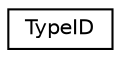 digraph "Graphical Class Hierarchy"
{
  edge [fontname="Helvetica",fontsize="10",labelfontname="Helvetica",labelfontsize="10"];
  node [fontname="Helvetica",fontsize="10",shape=record];
  rankdir="LR";
  Node0 [label="TypeID",height=0.2,width=0.4,color="black", fillcolor="white", style="filled",URL="$struct_type_i_d.html"];
}
